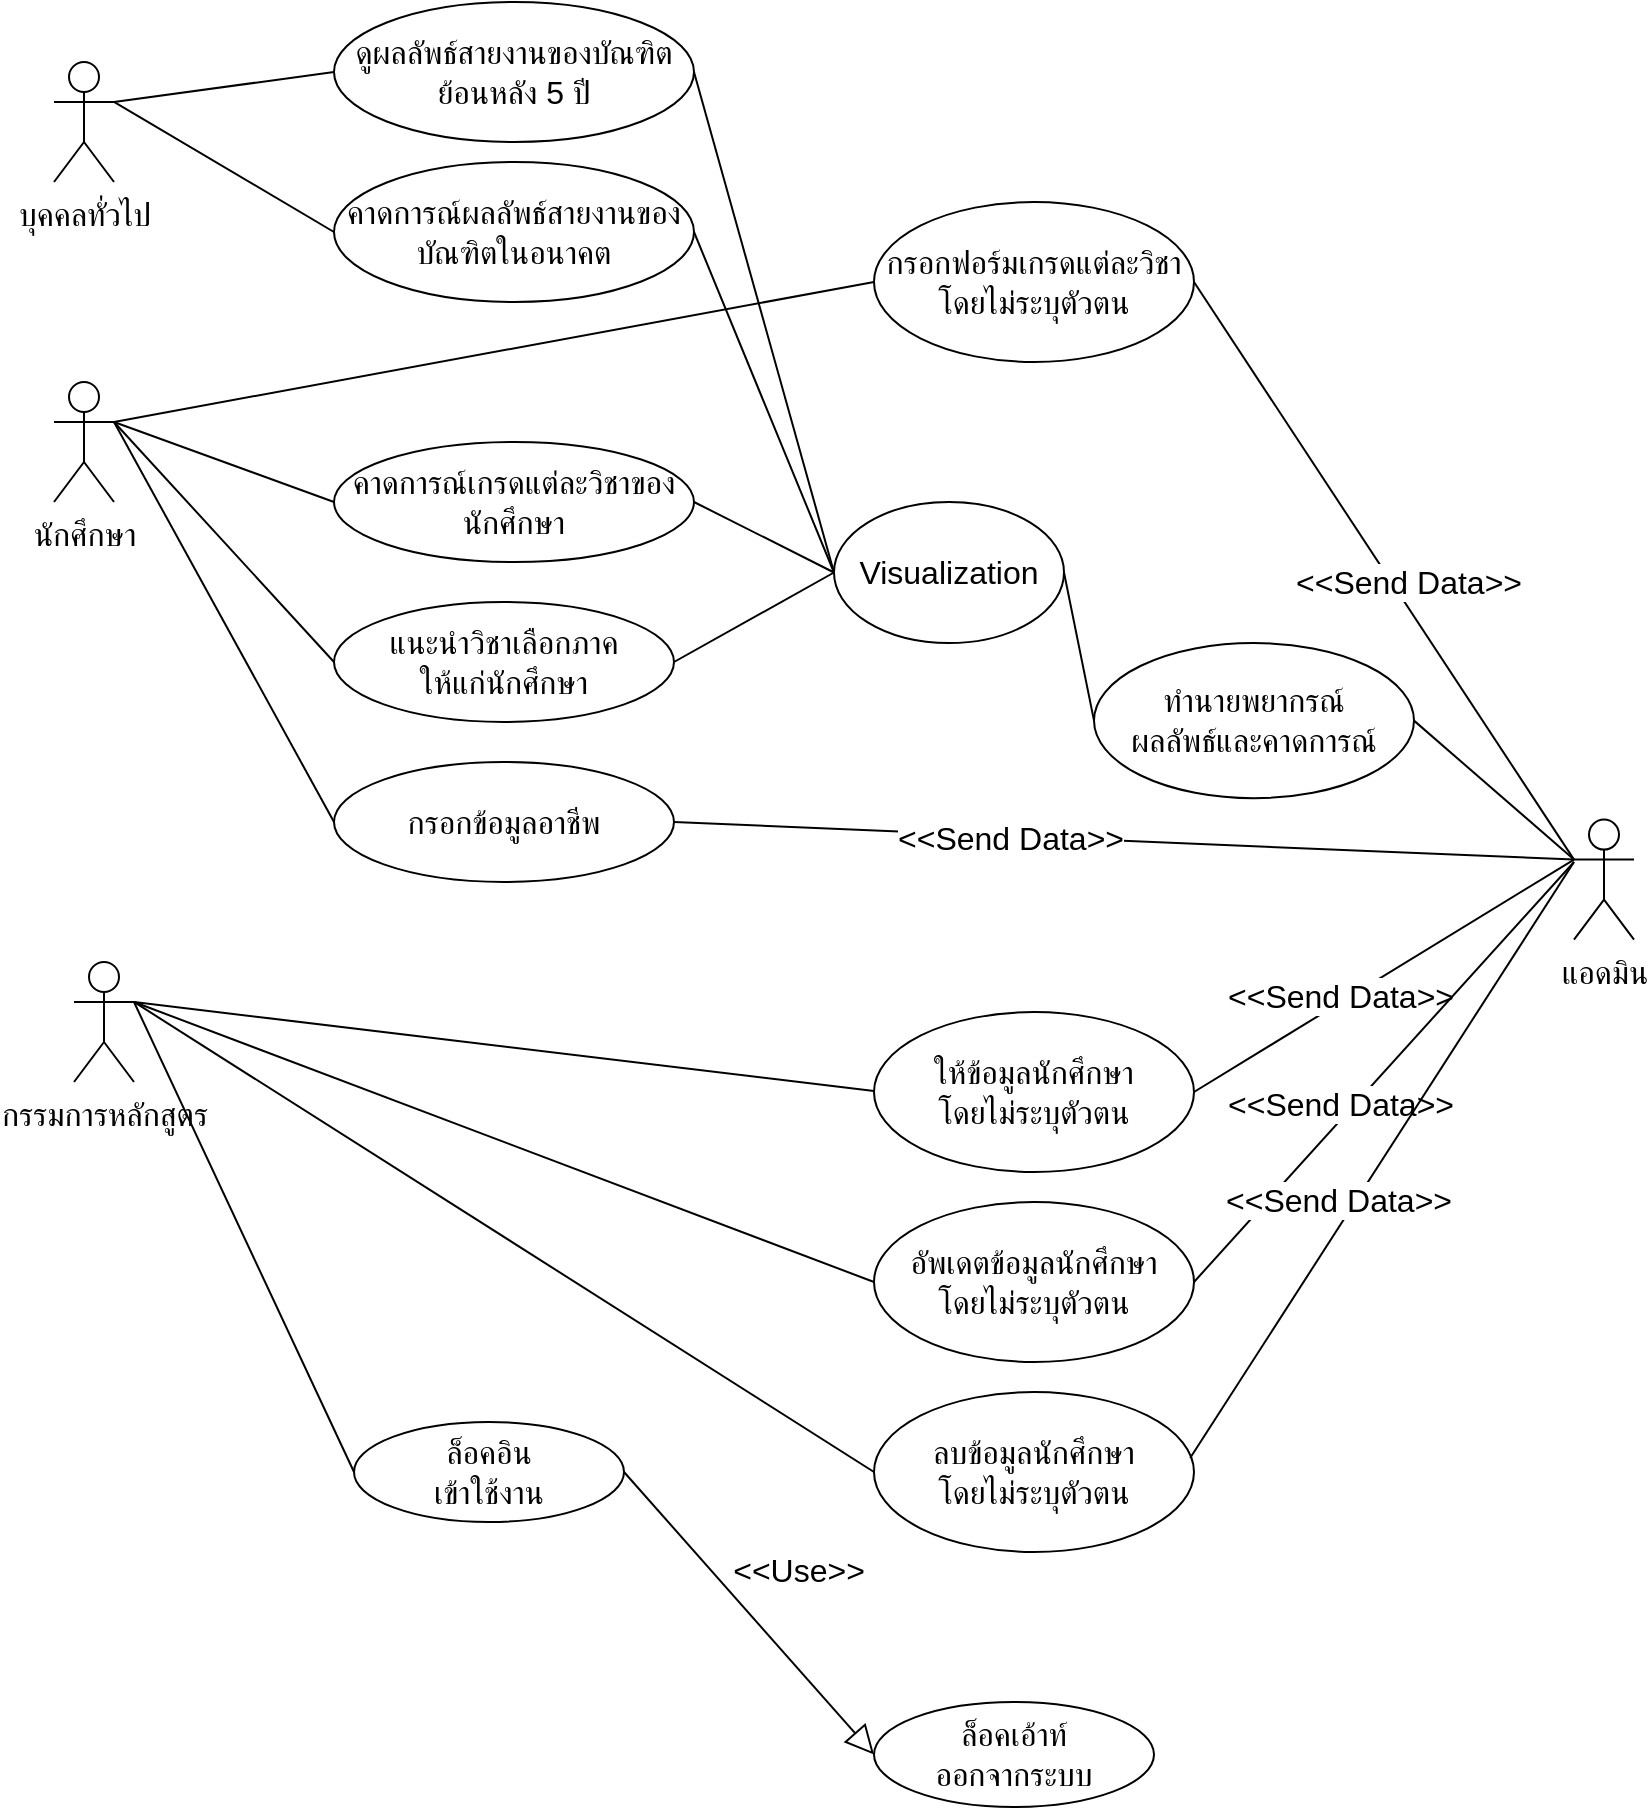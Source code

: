 <mxfile version="20.6.0" type="device"><diagram id="_vLM0q5tYPxkM13smPbt" name="Page-1"><mxGraphModel dx="1342" dy="614" grid="1" gridSize="10" guides="1" tooltips="1" connect="1" arrows="1" fold="1" page="1" pageScale="1" pageWidth="827" pageHeight="1169" math="0" shadow="0"><root><mxCell id="0"/><mxCell id="1" parent="0"/><mxCell id="81Vus9PUht1-0RsdPjCS-26" style="edgeStyle=none;rounded=0;orthogonalLoop=1;jettySize=auto;html=1;exitX=1;exitY=0.333;exitDx=0;exitDy=0;exitPerimeter=0;entryX=0;entryY=0.5;entryDx=0;entryDy=0;startArrow=none;startFill=0;endArrow=none;endFill=0;strokeColor=default;fontSize=16;" parent="1" source="81Vus9PUht1-0RsdPjCS-1" target="81Vus9PUht1-0RsdPjCS-11" edge="1"><mxGeometry relative="1" as="geometry"/></mxCell><mxCell id="81Vus9PUht1-0RsdPjCS-29" style="edgeStyle=none;rounded=0;orthogonalLoop=1;jettySize=auto;html=1;exitX=1;exitY=0.333;exitDx=0;exitDy=0;exitPerimeter=0;entryX=0;entryY=0.5;entryDx=0;entryDy=0;startArrow=none;startFill=0;endArrow=none;endFill=0;strokeColor=default;fontSize=16;" parent="1" source="81Vus9PUht1-0RsdPjCS-1" target="81Vus9PUht1-0RsdPjCS-13" edge="1"><mxGeometry relative="1" as="geometry"/></mxCell><mxCell id="81Vus9PUht1-0RsdPjCS-30" style="edgeStyle=none;rounded=0;orthogonalLoop=1;jettySize=auto;html=1;exitX=1;exitY=0.333;exitDx=0;exitDy=0;exitPerimeter=0;entryX=0;entryY=0.5;entryDx=0;entryDy=0;startArrow=none;startFill=0;endArrow=none;endFill=0;strokeColor=default;fontSize=16;" parent="1" source="81Vus9PUht1-0RsdPjCS-1" target="81Vus9PUht1-0RsdPjCS-14" edge="1"><mxGeometry relative="1" as="geometry"/></mxCell><mxCell id="81Vus9PUht1-0RsdPjCS-1" value="นักศึกษา" style="shape=umlActor;verticalLabelPosition=bottom;verticalAlign=top;html=1;outlineConnect=0;fontSize=16;" parent="1" vertex="1"><mxGeometry x="80" y="210" width="30" height="60" as="geometry"/></mxCell><mxCell id="81Vus9PUht1-0RsdPjCS-24" style="edgeStyle=none;rounded=0;orthogonalLoop=1;jettySize=auto;html=1;exitX=1;exitY=0.333;exitDx=0;exitDy=0;exitPerimeter=0;entryX=0;entryY=0.5;entryDx=0;entryDy=0;endArrow=none;endFill=0;fontSize=16;" parent="1" source="81Vus9PUht1-0RsdPjCS-5" target="81Vus9PUht1-0RsdPjCS-8" edge="1"><mxGeometry relative="1" as="geometry"/></mxCell><mxCell id="81Vus9PUht1-0RsdPjCS-34" style="edgeStyle=none;rounded=0;orthogonalLoop=1;jettySize=auto;html=1;exitX=1;exitY=0.333;exitDx=0;exitDy=0;exitPerimeter=0;startArrow=none;startFill=0;endArrow=none;endFill=0;strokeColor=default;entryX=0.026;entryY=0.5;entryDx=0;entryDy=0;entryPerimeter=0;fontSize=16;" parent="1" source="81Vus9PUht1-0RsdPjCS-5" target="81Vus9PUht1-0RsdPjCS-19" edge="1"><mxGeometry relative="1" as="geometry"><mxPoint x="450" y="1100" as="targetPoint"/></mxGeometry></mxCell><mxCell id="81Vus9PUht1-0RsdPjCS-5" value="กรรมการหลักสูตร" style="shape=umlActor;verticalLabelPosition=bottom;verticalAlign=top;html=1;outlineConnect=0;fontSize=16;" parent="1" vertex="1"><mxGeometry x="90" y="500" width="30" height="60" as="geometry"/></mxCell><mxCell id="81Vus9PUht1-0RsdPjCS-25" style="edgeStyle=none;rounded=0;orthogonalLoop=1;jettySize=auto;html=1;exitX=1;exitY=0.5;exitDx=0;exitDy=0;endArrow=block;endFill=0;startArrow=none;startFill=0;strokeColor=default;entryX=0;entryY=0.5;entryDx=0;entryDy=0;fontSize=16;strokeWidth=1;endSize=12;" parent="1" source="81Vus9PUht1-0RsdPjCS-8" target="81Vus9PUht1-0RsdPjCS-10" edge="1"><mxGeometry relative="1" as="geometry"><mxPoint x="290" y="1110" as="targetPoint"/></mxGeometry></mxCell><mxCell id="81Vus9PUht1-0RsdPjCS-55" value="&amp;lt;&amp;lt;Use&amp;gt;&amp;gt;" style="edgeLabel;html=1;align=center;verticalAlign=middle;resizable=0;points=[];fontSize=16;labelBackgroundColor=none;" parent="81Vus9PUht1-0RsdPjCS-25" vertex="1" connectable="0"><mxGeometry x="-0.051" y="1" relative="1" as="geometry"><mxPoint x="27" y="-18" as="offset"/></mxGeometry></mxCell><mxCell id="81Vus9PUht1-0RsdPjCS-8" value="ล็อคอิน&lt;br&gt;เข้าใช้งาน" style="ellipse;whiteSpace=wrap;html=1;fontSize=16;" parent="1" vertex="1"><mxGeometry x="230" y="730" width="135" height="50" as="geometry"/></mxCell><mxCell id="81Vus9PUht1-0RsdPjCS-53" style="edgeStyle=none;rounded=0;orthogonalLoop=1;jettySize=auto;html=1;exitX=1;exitY=0.333;exitDx=0;exitDy=0;exitPerimeter=0;entryX=0;entryY=0.5;entryDx=0;entryDy=0;startArrow=none;startFill=0;endArrow=none;endFill=0;strokeColor=default;fontSize=16;" parent="1" source="81Vus9PUht1-0RsdPjCS-9" target="81Vus9PUht1-0RsdPjCS-48" edge="1"><mxGeometry relative="1" as="geometry"/></mxCell><mxCell id="81Vus9PUht1-0RsdPjCS-54" style="edgeStyle=none;rounded=0;orthogonalLoop=1;jettySize=auto;html=1;exitX=1;exitY=0.333;exitDx=0;exitDy=0;exitPerimeter=0;entryX=0;entryY=0.5;entryDx=0;entryDy=0;startArrow=none;startFill=0;endArrow=none;endFill=0;strokeColor=default;fontSize=16;" parent="1" source="81Vus9PUht1-0RsdPjCS-9" target="81Vus9PUht1-0RsdPjCS-50" edge="1"><mxGeometry relative="1" as="geometry"/></mxCell><mxCell id="81Vus9PUht1-0RsdPjCS-9" value="บุคคลทั่วไป" style="shape=umlActor;verticalLabelPosition=bottom;verticalAlign=top;html=1;outlineConnect=0;fontSize=16;" parent="1" vertex="1"><mxGeometry x="80" y="50" width="30" height="60" as="geometry"/></mxCell><mxCell id="81Vus9PUht1-0RsdPjCS-10" value="ล็อคเอ้าท์&lt;br&gt;ออกจากระบบ" style="ellipse;whiteSpace=wrap;html=1;fontSize=16;" parent="1" vertex="1"><mxGeometry x="490" y="870" width="140" height="52.5" as="geometry"/></mxCell><mxCell id="81Vus9PUht1-0RsdPjCS-38" style="edgeStyle=none;rounded=0;orthogonalLoop=1;jettySize=auto;html=1;exitX=1;exitY=0.5;exitDx=0;exitDy=0;startArrow=none;startFill=0;endArrow=none;endFill=0;strokeColor=default;entryX=0;entryY=0.333;entryDx=0;entryDy=0;entryPerimeter=0;fontSize=16;" parent="1" source="81Vus9PUht1-0RsdPjCS-11" target="81Vus9PUht1-0RsdPjCS-22" edge="1"><mxGeometry relative="1" as="geometry"><mxPoint x="1170" y="510" as="targetPoint"/></mxGeometry></mxCell><mxCell id="81Vus9PUht1-0RsdPjCS-68" value="&amp;lt;&amp;lt;Send Data&amp;gt;&amp;gt;" style="edgeLabel;html=1;align=center;verticalAlign=middle;resizable=0;points=[];fontSize=16;labelBackgroundColor=default;" parent="81Vus9PUht1-0RsdPjCS-38" vertex="1" connectable="0"><mxGeometry x="0.118" y="-1" relative="1" as="geometry"><mxPoint x="2" y="-12" as="offset"/></mxGeometry></mxCell><mxCell id="81Vus9PUht1-0RsdPjCS-11" value="กรอกฟอร์มเกรดแต่ละวิชาโดยไม่ระบุตัวตน" style="ellipse;whiteSpace=wrap;html=1;fontSize=16;" parent="1" vertex="1"><mxGeometry x="490" y="120" width="160" height="80" as="geometry"/></mxCell><mxCell id="81Vus9PUht1-0RsdPjCS-13" value="คาดการณ์เกรดแต่ละวิชาของนักศึกษา" style="ellipse;whiteSpace=wrap;html=1;fontSize=16;" parent="1" vertex="1"><mxGeometry x="220" y="240" width="180" height="60" as="geometry"/></mxCell><mxCell id="81Vus9PUht1-0RsdPjCS-14" value="แนะนำวิชาเลือกภาค&lt;br&gt;ให้แก่นักศึกษา" style="ellipse;whiteSpace=wrap;html=1;fontSize=16;" parent="1" vertex="1"><mxGeometry x="220" y="320" width="170" height="60" as="geometry"/></mxCell><mxCell id="81Vus9PUht1-0RsdPjCS-37" style="edgeStyle=none;rounded=0;orthogonalLoop=1;jettySize=auto;html=1;exitX=1;exitY=0.5;exitDx=0;exitDy=0;startArrow=none;startFill=0;endArrow=none;endFill=0;strokeColor=default;entryX=0;entryY=0.333;entryDx=0;entryDy=0;entryPerimeter=0;fontSize=16;" parent="1" source="81Vus9PUht1-0RsdPjCS-19" target="81Vus9PUht1-0RsdPjCS-22" edge="1"><mxGeometry relative="1" as="geometry"><mxPoint x="1140" y="510" as="targetPoint"/></mxGeometry></mxCell><mxCell id="81Vus9PUht1-0RsdPjCS-67" value="&amp;lt;&amp;lt;Send Data&amp;gt;&amp;gt;" style="edgeLabel;html=1;align=center;verticalAlign=middle;resizable=0;points=[];fontSize=16;" parent="81Vus9PUht1-0RsdPjCS-37" vertex="1" connectable="0"><mxGeometry x="-0.112" y="-2" relative="1" as="geometry"><mxPoint x="-13" y="2" as="offset"/></mxGeometry></mxCell><mxCell id="81Vus9PUht1-0RsdPjCS-19" value="ให้ข้อมูลนักศึกษา&lt;br&gt;โดยไม่ระบุตัวตน" style="ellipse;whiteSpace=wrap;html=1;fontSize=16;" parent="1" vertex="1"><mxGeometry x="490" y="525" width="160" height="80" as="geometry"/></mxCell><mxCell id="81Vus9PUht1-0RsdPjCS-39" style="edgeStyle=none;rounded=0;orthogonalLoop=1;jettySize=auto;html=1;exitX=0;exitY=0.5;exitDx=0;exitDy=0;startArrow=none;startFill=0;endArrow=none;endFill=0;strokeColor=default;fontSize=16;entryX=1;entryY=0.5;entryDx=0;entryDy=0;" parent="1" source="81Vus9PUht1-0RsdPjCS-20" target="81Vus9PUht1-0RsdPjCS-21" edge="1"><mxGeometry relative="1" as="geometry"><mxPoint x="580" y="300" as="targetPoint"/></mxGeometry></mxCell><mxCell id="81Vus9PUht1-0RsdPjCS-20" value="ทำนายพยากรณ์&lt;br&gt;ผลลัพธ์และคาดการณ์" style="ellipse;whiteSpace=wrap;html=1;fontSize=16;" parent="1" vertex="1"><mxGeometry x="600" y="340.5" width="160" height="77.62" as="geometry"/></mxCell><mxCell id="81Vus9PUht1-0RsdPjCS-42" style="edgeStyle=none;rounded=0;orthogonalLoop=1;jettySize=auto;html=1;exitX=0;exitY=0.5;exitDx=0;exitDy=0;startArrow=none;startFill=0;endArrow=none;endFill=0;strokeColor=default;fontSize=16;entryX=1;entryY=0.5;entryDx=0;entryDy=0;" parent="1" source="81Vus9PUht1-0RsdPjCS-21" target="81Vus9PUht1-0RsdPjCS-13" edge="1"><mxGeometry relative="1" as="geometry"/></mxCell><mxCell id="81Vus9PUht1-0RsdPjCS-43" style="edgeStyle=none;rounded=0;orthogonalLoop=1;jettySize=auto;html=1;exitX=0;exitY=0.5;exitDx=0;exitDy=0;entryX=1;entryY=0.5;entryDx=0;entryDy=0;startArrow=none;startFill=0;endArrow=none;endFill=0;strokeColor=default;fontSize=16;" parent="1" source="81Vus9PUht1-0RsdPjCS-21" target="81Vus9PUht1-0RsdPjCS-14" edge="1"><mxGeometry relative="1" as="geometry"/></mxCell><mxCell id="81Vus9PUht1-0RsdPjCS-51" style="edgeStyle=none;rounded=0;orthogonalLoop=1;jettySize=auto;html=1;exitX=0;exitY=0.5;exitDx=0;exitDy=0;entryX=1;entryY=0.5;entryDx=0;entryDy=0;startArrow=none;startFill=0;endArrow=none;endFill=0;strokeColor=default;fontSize=16;" parent="1" source="81Vus9PUht1-0RsdPjCS-21" target="81Vus9PUht1-0RsdPjCS-48" edge="1"><mxGeometry relative="1" as="geometry"/></mxCell><mxCell id="81Vus9PUht1-0RsdPjCS-52" style="edgeStyle=none;rounded=0;orthogonalLoop=1;jettySize=auto;html=1;exitX=0;exitY=0.5;exitDx=0;exitDy=0;entryX=1;entryY=0.5;entryDx=0;entryDy=0;startArrow=none;startFill=0;endArrow=none;endFill=0;strokeColor=default;fontSize=16;" parent="1" source="81Vus9PUht1-0RsdPjCS-21" target="81Vus9PUht1-0RsdPjCS-50" edge="1"><mxGeometry relative="1" as="geometry"/></mxCell><mxCell id="81Vus9PUht1-0RsdPjCS-21" value="Visualization" style="ellipse;whiteSpace=wrap;html=1;fontSize=16;" parent="1" vertex="1"><mxGeometry x="470" y="270" width="115" height="70.5" as="geometry"/></mxCell><mxCell id="81Vus9PUht1-0RsdPjCS-36" style="edgeStyle=none;rounded=0;orthogonalLoop=1;jettySize=auto;html=1;exitX=0;exitY=0.333;exitDx=0;exitDy=0;exitPerimeter=0;startArrow=none;startFill=0;endArrow=none;endFill=0;strokeColor=default;fontSize=16;entryX=1;entryY=0.5;entryDx=0;entryDy=0;" parent="1" source="81Vus9PUht1-0RsdPjCS-22" target="81Vus9PUht1-0RsdPjCS-20" edge="1"><mxGeometry relative="1" as="geometry"/></mxCell><mxCell id="81Vus9PUht1-0RsdPjCS-22" value="แอดมิน" style="shape=umlActor;verticalLabelPosition=bottom;verticalAlign=top;html=1;outlineConnect=0;fontSize=16;" parent="1" vertex="1"><mxGeometry x="840" y="428.81" width="30" height="60" as="geometry"/></mxCell><mxCell id="81Vus9PUht1-0RsdPjCS-48" value="ดูผลลัพธ์สายงานของบัณฑิตย้อนหลัง 5 ปี" style="ellipse;whiteSpace=wrap;html=1;fontSize=16;" parent="1" vertex="1"><mxGeometry x="220" y="20" width="180" height="70" as="geometry"/></mxCell><mxCell id="81Vus9PUht1-0RsdPjCS-49" style="edgeStyle=none;rounded=0;orthogonalLoop=1;jettySize=auto;html=1;exitX=0.5;exitY=1;exitDx=0;exitDy=0;startArrow=none;startFill=0;endArrow=none;endFill=0;strokeColor=default;fontSize=16;" parent="1" edge="1"><mxGeometry relative="1" as="geometry"><mxPoint x="310" y="280" as="sourcePoint"/><mxPoint x="310" y="280" as="targetPoint"/></mxGeometry></mxCell><mxCell id="81Vus9PUht1-0RsdPjCS-50" value="คาดการณ์ผลลัพธ์สายงานของบัณฑิตในอนาคต" style="ellipse;whiteSpace=wrap;html=1;fontSize=16;" parent="1" vertex="1"><mxGeometry x="220" y="100" width="180" height="70" as="geometry"/></mxCell><mxCell id="SWkN-euhqfdAD0y6qcXU-1" value="อัพเดตข้อมูลนักศึกษา&lt;br&gt;โดยไม่ระบุตัวตน" style="ellipse;whiteSpace=wrap;html=1;fontSize=16;" parent="1" vertex="1"><mxGeometry x="490" y="620" width="160" height="80" as="geometry"/></mxCell><mxCell id="SWkN-euhqfdAD0y6qcXU-2" value="ลบข้อมูลนักศึกษา&lt;br&gt;โดยไม่ระบุตัวตน" style="ellipse;whiteSpace=wrap;html=1;fontSize=16;" parent="1" vertex="1"><mxGeometry x="490" y="715" width="160" height="80" as="geometry"/></mxCell><mxCell id="SWkN-euhqfdAD0y6qcXU-3" style="edgeStyle=none;rounded=0;orthogonalLoop=1;jettySize=auto;html=1;exitX=1;exitY=0.5;exitDx=0;exitDy=0;startArrow=none;startFill=0;endArrow=none;endFill=0;strokeColor=default;fontSize=16;" parent="1" source="SWkN-euhqfdAD0y6qcXU-1" edge="1"><mxGeometry relative="1" as="geometry"><mxPoint x="840" y="450" as="targetPoint"/><mxPoint x="660" y="575" as="sourcePoint"/></mxGeometry></mxCell><mxCell id="SWkN-euhqfdAD0y6qcXU-4" value="&amp;lt;&amp;lt;Send Data&amp;gt;&amp;gt;" style="edgeLabel;html=1;align=center;verticalAlign=middle;resizable=0;points=[];fontSize=16;" parent="SWkN-euhqfdAD0y6qcXU-3" vertex="1" connectable="0"><mxGeometry x="-0.112" y="-2" relative="1" as="geometry"><mxPoint x="-13" y="2" as="offset"/></mxGeometry></mxCell><mxCell id="SWkN-euhqfdAD0y6qcXU-5" style="edgeStyle=none;rounded=0;orthogonalLoop=1;jettySize=auto;html=1;exitX=0.988;exitY=0.413;exitDx=0;exitDy=0;startArrow=none;startFill=0;endArrow=none;endFill=0;strokeColor=default;fontSize=16;exitPerimeter=0;" parent="1" source="SWkN-euhqfdAD0y6qcXU-2" edge="1"><mxGeometry relative="1" as="geometry"><mxPoint x="840" y="450" as="targetPoint"/><mxPoint x="670" y="585" as="sourcePoint"/></mxGeometry></mxCell><mxCell id="SWkN-euhqfdAD0y6qcXU-6" value="&amp;lt;&amp;lt;Send Data&amp;gt;&amp;gt;" style="edgeLabel;html=1;align=center;verticalAlign=middle;resizable=0;points=[];fontSize=16;" parent="SWkN-euhqfdAD0y6qcXU-5" vertex="1" connectable="0"><mxGeometry x="-0.112" y="-2" relative="1" as="geometry"><mxPoint x="-13" y="2" as="offset"/></mxGeometry></mxCell><mxCell id="SWkN-euhqfdAD0y6qcXU-7" style="edgeStyle=none;rounded=0;orthogonalLoop=1;jettySize=auto;html=1;exitX=1;exitY=0.333;exitDx=0;exitDy=0;exitPerimeter=0;startArrow=none;startFill=0;endArrow=none;endFill=0;strokeColor=default;entryX=0;entryY=0.5;entryDx=0;entryDy=0;fontSize=16;" parent="1" source="81Vus9PUht1-0RsdPjCS-5" target="SWkN-euhqfdAD0y6qcXU-1" edge="1"><mxGeometry relative="1" as="geometry"><mxPoint x="504.16" y="575" as="targetPoint"/><mxPoint x="130" y="530" as="sourcePoint"/></mxGeometry></mxCell><mxCell id="SWkN-euhqfdAD0y6qcXU-8" style="edgeStyle=none;rounded=0;orthogonalLoop=1;jettySize=auto;html=1;exitX=1;exitY=0.333;exitDx=0;exitDy=0;exitPerimeter=0;startArrow=none;startFill=0;endArrow=none;endFill=0;strokeColor=default;entryX=0;entryY=0.5;entryDx=0;entryDy=0;fontSize=16;" parent="1" source="81Vus9PUht1-0RsdPjCS-5" target="SWkN-euhqfdAD0y6qcXU-2" edge="1"><mxGeometry relative="1" as="geometry"><mxPoint x="514.16" y="585" as="targetPoint"/><mxPoint x="140" y="540" as="sourcePoint"/></mxGeometry></mxCell><mxCell id="C2J117ozl5e79yIt7gUB-1" value="กรอกข้อมูลอาชีพ" style="ellipse;whiteSpace=wrap;html=1;fontSize=16;" parent="1" vertex="1"><mxGeometry x="220" y="400" width="170" height="60" as="geometry"/></mxCell><mxCell id="C2J117ozl5e79yIt7gUB-2" style="edgeStyle=none;rounded=0;orthogonalLoop=1;jettySize=auto;html=1;exitX=1;exitY=0.333;exitDx=0;exitDy=0;exitPerimeter=0;entryX=0;entryY=0.5;entryDx=0;entryDy=0;startArrow=none;startFill=0;endArrow=none;endFill=0;strokeColor=default;fontSize=16;" parent="1" source="81Vus9PUht1-0RsdPjCS-1" target="C2J117ozl5e79yIt7gUB-1" edge="1"><mxGeometry relative="1" as="geometry"><mxPoint x="120" y="240" as="sourcePoint"/><mxPoint x="230" y="400" as="targetPoint"/></mxGeometry></mxCell><mxCell id="C2J117ozl5e79yIt7gUB-3" style="edgeStyle=none;rounded=0;orthogonalLoop=1;jettySize=auto;html=1;exitX=1;exitY=0.5;exitDx=0;exitDy=0;startArrow=none;startFill=0;endArrow=none;endFill=0;strokeColor=default;fontSize=16;" parent="1" edge="1" source="C2J117ozl5e79yIt7gUB-1"><mxGeometry relative="1" as="geometry"><mxPoint x="840" y="448.81" as="targetPoint"/><mxPoint x="395.0" y="468.81" as="sourcePoint"/></mxGeometry></mxCell><mxCell id="C2J117ozl5e79yIt7gUB-4" value="&amp;lt;&amp;lt;Send Data&amp;gt;&amp;gt;" style="edgeLabel;html=1;align=center;verticalAlign=middle;resizable=0;points=[];fontSize=16;" parent="C2J117ozl5e79yIt7gUB-3" vertex="1" connectable="0"><mxGeometry x="-0.112" y="-2" relative="1" as="geometry"><mxPoint x="-32" y="-3" as="offset"/></mxGeometry></mxCell></root></mxGraphModel></diagram></mxfile>